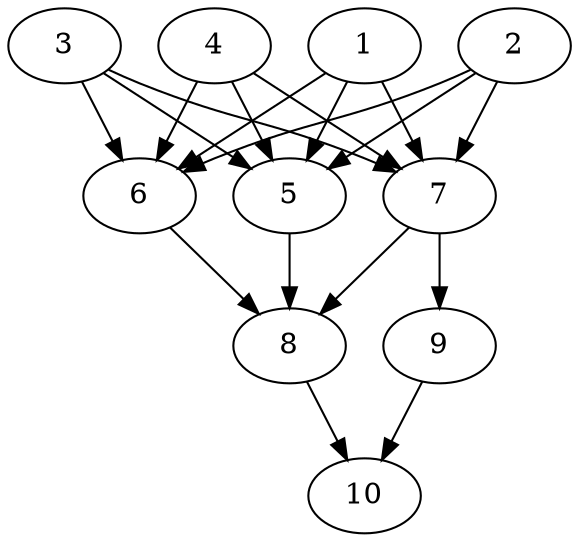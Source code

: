 // DAG automatically generated by daggen at Thu Oct  3 13:58:05 2019
// ./daggen --dot -n 10 --ccr 0.5 --fat 0.7 --regular 0.5 --density 0.9 --mindata 5242880 --maxdata 52428800 
digraph G {
  1 [size="94269440", alpha="0.15", expect_size="47134720"] 
  1 -> 5 [size ="47134720"]
  1 -> 6 [size ="47134720"]
  1 -> 7 [size ="47134720"]
  2 [size="30420992", alpha="0.11", expect_size="15210496"] 
  2 -> 5 [size ="15210496"]
  2 -> 6 [size ="15210496"]
  2 -> 7 [size ="15210496"]
  3 [size="51843072", alpha="0.09", expect_size="25921536"] 
  3 -> 5 [size ="25921536"]
  3 -> 6 [size ="25921536"]
  3 -> 7 [size ="25921536"]
  4 [size="37033984", alpha="0.15", expect_size="18516992"] 
  4 -> 5 [size ="18516992"]
  4 -> 6 [size ="18516992"]
  4 -> 7 [size ="18516992"]
  5 [size="77178880", alpha="0.13", expect_size="38589440"] 
  5 -> 8 [size ="38589440"]
  6 [size="13156352", alpha="0.12", expect_size="6578176"] 
  6 -> 8 [size ="6578176"]
  7 [size="51105792", alpha="0.18", expect_size="25552896"] 
  7 -> 8 [size ="25552896"]
  7 -> 9 [size ="25552896"]
  8 [size="20035584", alpha="0.04", expect_size="10017792"] 
  8 -> 10 [size ="10017792"]
  9 [size="95899648", alpha="0.19", expect_size="47949824"] 
  9 -> 10 [size ="47949824"]
  10 [size="46940160", alpha="0.19", expect_size="23470080"] 
}
